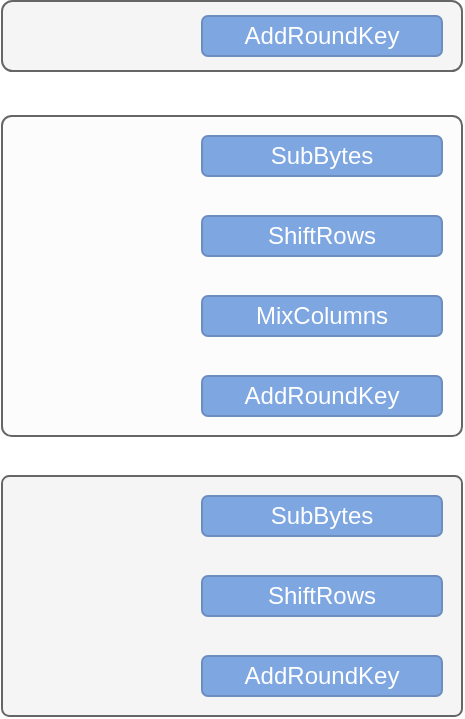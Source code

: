 <mxfile version="20.5.1" type="github">
  <diagram id="7ensfnvPJ9o3qxlsRv0P" name="第 1 页">
    <mxGraphModel dx="512" dy="584" grid="0" gridSize="10" guides="1" tooltips="1" connect="1" arrows="1" fold="1" page="0" pageScale="1" pageWidth="827" pageHeight="1169" math="0" shadow="0">
      <root>
        <mxCell id="0" />
        <mxCell id="1" parent="0" />
        <mxCell id="KtzADr_uAoTXW9vkaihM-3" value="" style="rounded=1;whiteSpace=wrap;html=1;fillColor=#f5f5f5;fontColor=#333333;strokeColor=#666666;arcSize=3;" vertex="1" parent="1">
          <mxGeometry x="300" y="390" width="230" height="120" as="geometry" />
        </mxCell>
        <mxCell id="KtzADr_uAoTXW9vkaihM-2" value="" style="rounded=1;whiteSpace=wrap;html=1;fillColor=#FCFCFC;fontColor=#333333;strokeColor=#666666;arcSize=3;" vertex="1" parent="1">
          <mxGeometry x="300" y="210" width="230" height="160" as="geometry" />
        </mxCell>
        <mxCell id="KtzADr_uAoTXW9vkaihM-1" value="" style="rounded=1;whiteSpace=wrap;html=1;fillColor=#f5f5f5;fontColor=#333333;strokeColor=#666666;" vertex="1" parent="1">
          <mxGeometry x="300" y="152.5" width="230" height="35" as="geometry" />
        </mxCell>
        <mxCell id="efpCSoyH4d4UZwot-5p3-1" value="AddRoundKey" style="rounded=1;whiteSpace=wrap;html=1;fillColor=#7EA6E0;strokeColor=#6c8ebf;fontColor=#FFFFFF;" parent="1" vertex="1">
          <mxGeometry x="400" y="160" width="120" height="20" as="geometry" />
        </mxCell>
        <mxCell id="efpCSoyH4d4UZwot-5p3-2" value="SubBytes" style="rounded=1;whiteSpace=wrap;html=1;fillColor=#7EA6E0;strokeColor=#6c8ebf;fontColor=#FFFFFF;" parent="1" vertex="1">
          <mxGeometry x="400" y="220" width="120" height="20" as="geometry" />
        </mxCell>
        <mxCell id="efpCSoyH4d4UZwot-5p3-3" value="ShiftRows" style="rounded=1;whiteSpace=wrap;html=1;fillColor=#7EA6E0;strokeColor=#6c8ebf;fontColor=#FFFFFF;" parent="1" vertex="1">
          <mxGeometry x="400" y="260" width="120" height="20" as="geometry" />
        </mxCell>
        <mxCell id="efpCSoyH4d4UZwot-5p3-4" value="MixColumns" style="rounded=1;whiteSpace=wrap;html=1;fillColor=#7EA6E0;strokeColor=#6c8ebf;fontColor=#FFFFFF;" parent="1" vertex="1">
          <mxGeometry x="400" y="300" width="120" height="20" as="geometry" />
        </mxCell>
        <mxCell id="efpCSoyH4d4UZwot-5p3-7" value="AddRoundKey" style="rounded=1;whiteSpace=wrap;html=1;fillColor=#7EA6E0;strokeColor=#6c8ebf;fontColor=#FFFFFF;" parent="1" vertex="1">
          <mxGeometry x="400" y="340" width="120" height="20" as="geometry" />
        </mxCell>
        <mxCell id="efpCSoyH4d4UZwot-5p3-8" value="SubBytes" style="rounded=1;whiteSpace=wrap;html=1;fillColor=#7EA6E0;strokeColor=#6c8ebf;fontColor=#FFFFFF;" parent="1" vertex="1">
          <mxGeometry x="400" y="400" width="120" height="20" as="geometry" />
        </mxCell>
        <mxCell id="efpCSoyH4d4UZwot-5p3-9" value="ShiftRows" style="rounded=1;whiteSpace=wrap;html=1;fillColor=#7EA6E0;strokeColor=#6c8ebf;fontColor=#FFFFFF;" parent="1" vertex="1">
          <mxGeometry x="400" y="440" width="120" height="20" as="geometry" />
        </mxCell>
        <mxCell id="efpCSoyH4d4UZwot-5p3-11" value="AddRoundKey" style="rounded=1;whiteSpace=wrap;html=1;fillColor=#7EA6E0;strokeColor=#6c8ebf;fontColor=#FFFFFF;" parent="1" vertex="1">
          <mxGeometry x="400" y="480" width="120" height="20" as="geometry" />
        </mxCell>
      </root>
    </mxGraphModel>
  </diagram>
</mxfile>
